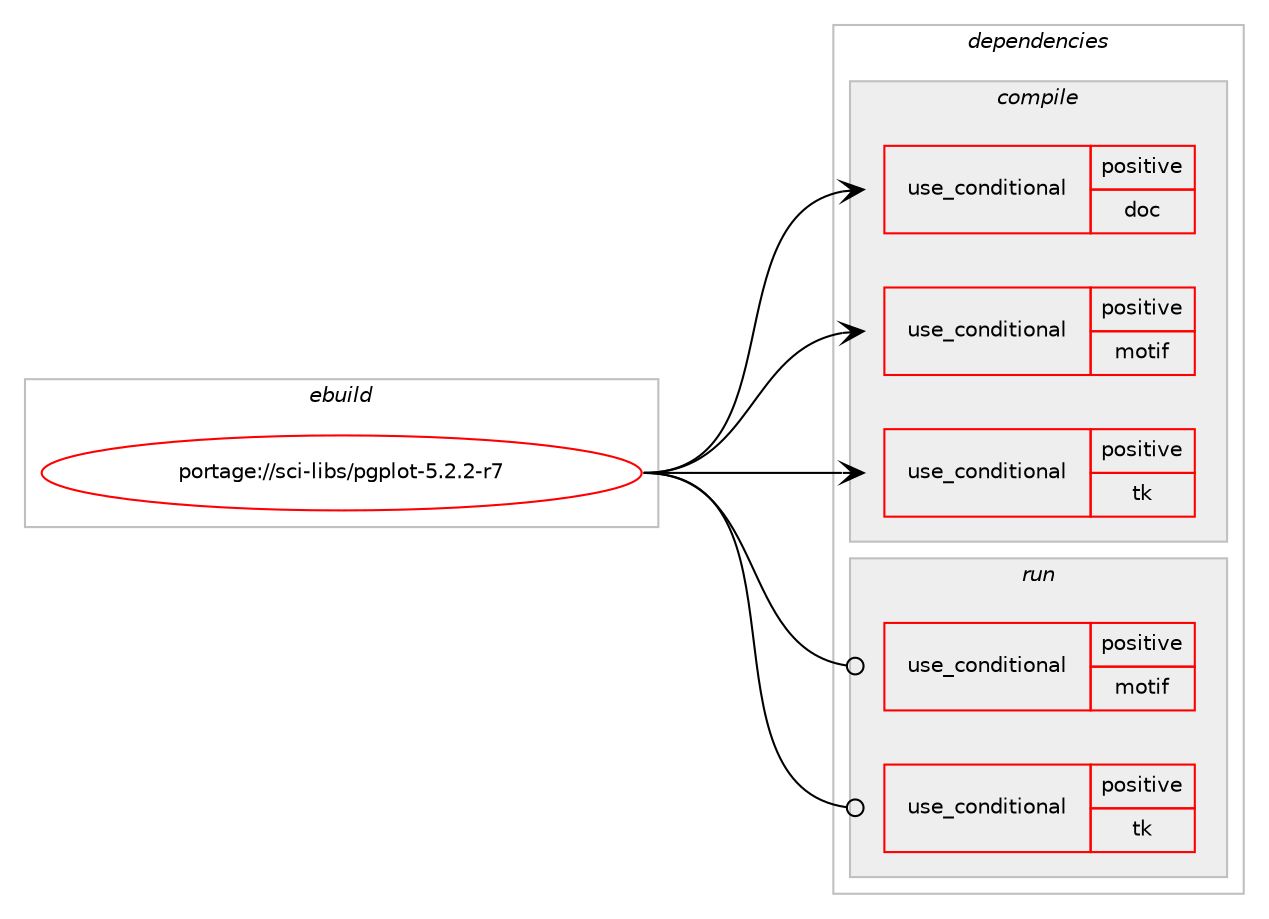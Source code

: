 digraph prolog {

# *************
# Graph options
# *************

newrank=true;
concentrate=true;
compound=true;
graph [rankdir=LR,fontname=Helvetica,fontsize=10,ranksep=1.5];#, ranksep=2.5, nodesep=0.2];
edge  [arrowhead=vee];
node  [fontname=Helvetica,fontsize=10];

# **********
# The ebuild
# **********

subgraph cluster_leftcol {
color=gray;
rank=same;
label=<<i>ebuild</i>>;
id [label="portage://sci-libs/pgplot-5.2.2-r7", color=red, width=4, href="../sci-libs/pgplot-5.2.2-r7.svg"];
}

# ****************
# The dependencies
# ****************

subgraph cluster_midcol {
color=gray;
label=<<i>dependencies</i>>;
subgraph cluster_compile {
fillcolor="#eeeeee";
style=filled;
label=<<i>compile</i>>;
subgraph cond700 {
dependency1070 [label=<<TABLE BORDER="0" CELLBORDER="1" CELLSPACING="0" CELLPADDING="4"><TR><TD ROWSPAN="3" CELLPADDING="10">use_conditional</TD></TR><TR><TD>positive</TD></TR><TR><TD>doc</TD></TR></TABLE>>, shape=none, color=red];
# *** BEGIN UNKNOWN DEPENDENCY TYPE (TODO) ***
# dependency1070 -> package_dependency(portage://sci-libs/pgplot-5.2.2-r7,install,no,virtual,latex-base,none,[,,],[],[])
# *** END UNKNOWN DEPENDENCY TYPE (TODO) ***

}
id:e -> dependency1070:w [weight=20,style="solid",arrowhead="vee"];
subgraph cond701 {
dependency1071 [label=<<TABLE BORDER="0" CELLBORDER="1" CELLSPACING="0" CELLPADDING="4"><TR><TD ROWSPAN="3" CELLPADDING="10">use_conditional</TD></TR><TR><TD>positive</TD></TR><TR><TD>motif</TD></TR></TABLE>>, shape=none, color=red];
# *** BEGIN UNKNOWN DEPENDENCY TYPE (TODO) ***
# dependency1071 -> package_dependency(portage://sci-libs/pgplot-5.2.2-r7,install,no,x11-libs,motif,none,[,,],any_same_slot,[])
# *** END UNKNOWN DEPENDENCY TYPE (TODO) ***

}
id:e -> dependency1071:w [weight=20,style="solid",arrowhead="vee"];
subgraph cond702 {
dependency1072 [label=<<TABLE BORDER="0" CELLBORDER="1" CELLSPACING="0" CELLPADDING="4"><TR><TD ROWSPAN="3" CELLPADDING="10">use_conditional</TD></TR><TR><TD>positive</TD></TR><TR><TD>tk</TD></TR></TABLE>>, shape=none, color=red];
# *** BEGIN UNKNOWN DEPENDENCY TYPE (TODO) ***
# dependency1072 -> package_dependency(portage://sci-libs/pgplot-5.2.2-r7,install,no,dev-lang,tk,none,[,,],any_same_slot,[])
# *** END UNKNOWN DEPENDENCY TYPE (TODO) ***

}
id:e -> dependency1072:w [weight=20,style="solid",arrowhead="vee"];
# *** BEGIN UNKNOWN DEPENDENCY TYPE (TODO) ***
# id -> package_dependency(portage://sci-libs/pgplot-5.2.2-r7,install,no,media-libs,libpng,none,[,,],any_same_slot,[])
# *** END UNKNOWN DEPENDENCY TYPE (TODO) ***

# *** BEGIN UNKNOWN DEPENDENCY TYPE (TODO) ***
# id -> package_dependency(portage://sci-libs/pgplot-5.2.2-r7,install,no,virtual,fortran,none,[,,],[],[])
# *** END UNKNOWN DEPENDENCY TYPE (TODO) ***

# *** BEGIN UNKNOWN DEPENDENCY TYPE (TODO) ***
# id -> package_dependency(portage://sci-libs/pgplot-5.2.2-r7,install,no,x11-libs,libX11,none,[,,],any_same_slot,[])
# *** END UNKNOWN DEPENDENCY TYPE (TODO) ***

# *** BEGIN UNKNOWN DEPENDENCY TYPE (TODO) ***
# id -> package_dependency(portage://sci-libs/pgplot-5.2.2-r7,install,no,x11-libs,libXt,none,[,,],any_same_slot,[])
# *** END UNKNOWN DEPENDENCY TYPE (TODO) ***

}
subgraph cluster_compileandrun {
fillcolor="#eeeeee";
style=filled;
label=<<i>compile and run</i>>;
}
subgraph cluster_run {
fillcolor="#eeeeee";
style=filled;
label=<<i>run</i>>;
subgraph cond703 {
dependency1073 [label=<<TABLE BORDER="0" CELLBORDER="1" CELLSPACING="0" CELLPADDING="4"><TR><TD ROWSPAN="3" CELLPADDING="10">use_conditional</TD></TR><TR><TD>positive</TD></TR><TR><TD>motif</TD></TR></TABLE>>, shape=none, color=red];
# *** BEGIN UNKNOWN DEPENDENCY TYPE (TODO) ***
# dependency1073 -> package_dependency(portage://sci-libs/pgplot-5.2.2-r7,run,no,x11-libs,motif,none,[,,],any_same_slot,[])
# *** END UNKNOWN DEPENDENCY TYPE (TODO) ***

}
id:e -> dependency1073:w [weight=20,style="solid",arrowhead="odot"];
subgraph cond704 {
dependency1074 [label=<<TABLE BORDER="0" CELLBORDER="1" CELLSPACING="0" CELLPADDING="4"><TR><TD ROWSPAN="3" CELLPADDING="10">use_conditional</TD></TR><TR><TD>positive</TD></TR><TR><TD>tk</TD></TR></TABLE>>, shape=none, color=red];
# *** BEGIN UNKNOWN DEPENDENCY TYPE (TODO) ***
# dependency1074 -> package_dependency(portage://sci-libs/pgplot-5.2.2-r7,run,no,dev-lang,tk,none,[,,],any_same_slot,[])
# *** END UNKNOWN DEPENDENCY TYPE (TODO) ***

}
id:e -> dependency1074:w [weight=20,style="solid",arrowhead="odot"];
# *** BEGIN UNKNOWN DEPENDENCY TYPE (TODO) ***
# id -> package_dependency(portage://sci-libs/pgplot-5.2.2-r7,run,no,media-libs,libpng,none,[,,],any_same_slot,[])
# *** END UNKNOWN DEPENDENCY TYPE (TODO) ***

# *** BEGIN UNKNOWN DEPENDENCY TYPE (TODO) ***
# id -> package_dependency(portage://sci-libs/pgplot-5.2.2-r7,run,no,virtual,fortran,none,[,,],[],[])
# *** END UNKNOWN DEPENDENCY TYPE (TODO) ***

# *** BEGIN UNKNOWN DEPENDENCY TYPE (TODO) ***
# id -> package_dependency(portage://sci-libs/pgplot-5.2.2-r7,run,no,x11-libs,libX11,none,[,,],any_same_slot,[])
# *** END UNKNOWN DEPENDENCY TYPE (TODO) ***

# *** BEGIN UNKNOWN DEPENDENCY TYPE (TODO) ***
# id -> package_dependency(portage://sci-libs/pgplot-5.2.2-r7,run,no,x11-libs,libXt,none,[,,],any_same_slot,[])
# *** END UNKNOWN DEPENDENCY TYPE (TODO) ***

}
}

# **************
# The candidates
# **************

subgraph cluster_choices {
rank=same;
color=gray;
label=<<i>candidates</i>>;

}

}
